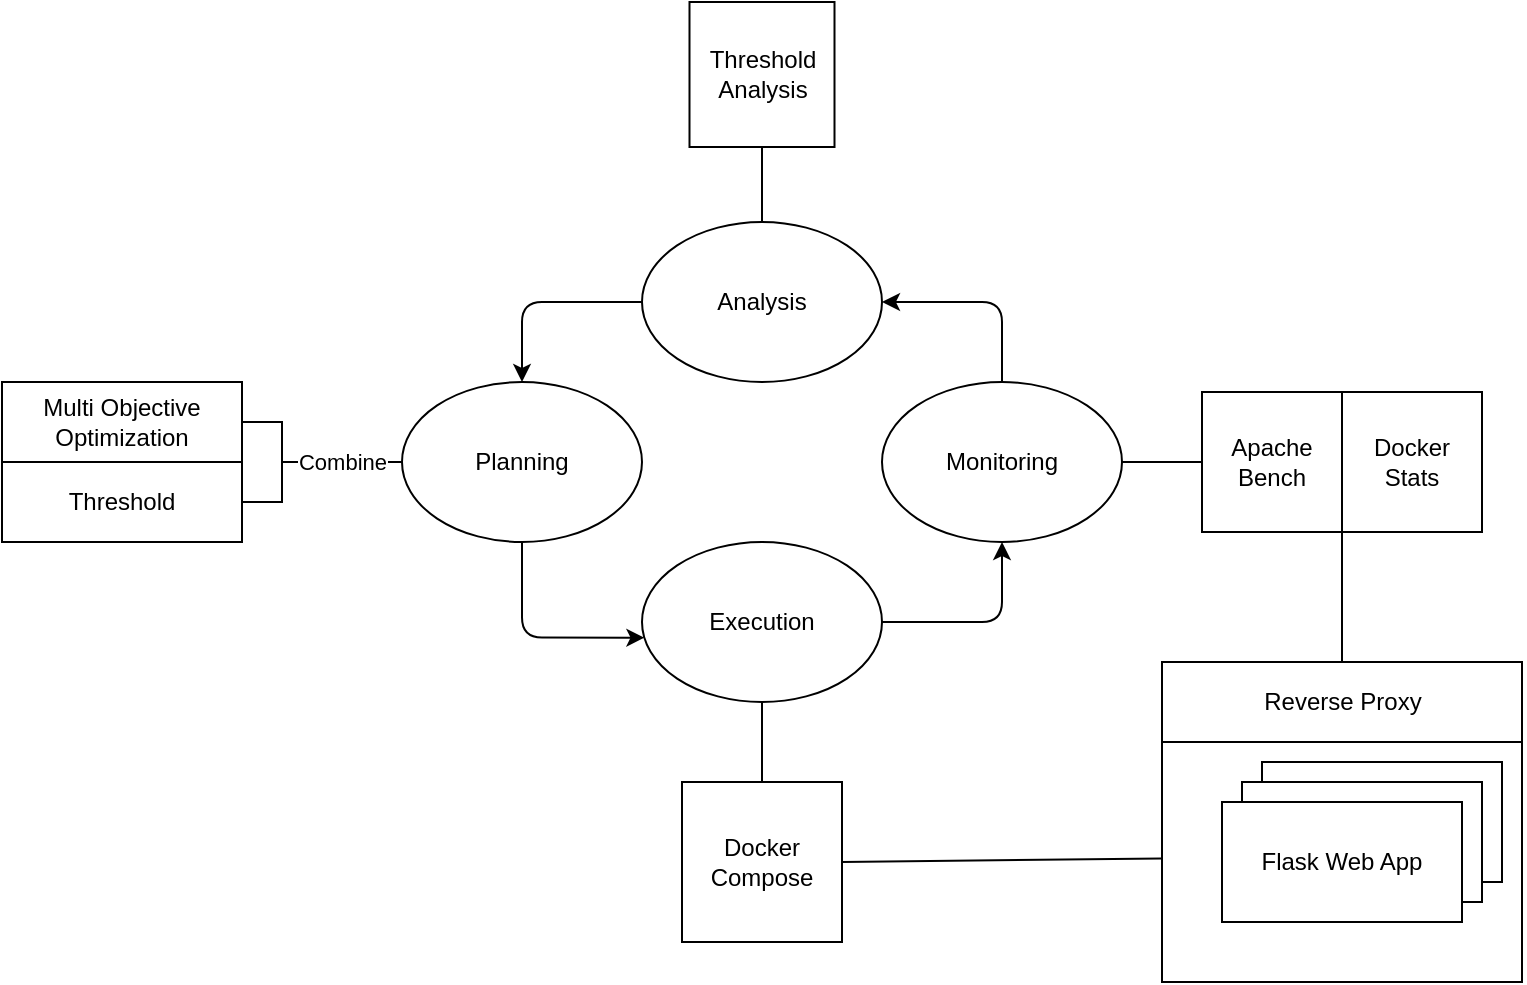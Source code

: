 <mxfile version="14.6.6" type="device"><diagram id="qRO7zLWmNPealDMAQKMt" name="Page-1"><mxGraphModel dx="1038" dy="580" grid="1" gridSize="10" guides="1" tooltips="1" connect="1" arrows="1" fold="1" page="1" pageScale="1" pageWidth="850" pageHeight="1100" math="0" shadow="0"><root><mxCell id="0"/><mxCell id="1" parent="0"/><mxCell id="8fpzbUysbsDcfZwr9Kfv-1" value="Monitoring" style="ellipse;whiteSpace=wrap;html=1;" vertex="1" parent="1"><mxGeometry x="460" y="220" width="120" height="80" as="geometry"/></mxCell><mxCell id="8fpzbUysbsDcfZwr9Kfv-2" value="Analysis" style="ellipse;whiteSpace=wrap;html=1;" vertex="1" parent="1"><mxGeometry x="340" y="140" width="120" height="80" as="geometry"/></mxCell><mxCell id="8fpzbUysbsDcfZwr9Kfv-3" value="Planning" style="ellipse;whiteSpace=wrap;html=1;" vertex="1" parent="1"><mxGeometry x="220" y="220" width="120" height="80" as="geometry"/></mxCell><mxCell id="8fpzbUysbsDcfZwr9Kfv-4" value="Execution" style="ellipse;whiteSpace=wrap;html=1;" vertex="1" parent="1"><mxGeometry x="340" y="300" width="120" height="80" as="geometry"/></mxCell><mxCell id="8fpzbUysbsDcfZwr9Kfv-6" value="" style="edgeStyle=segmentEdgeStyle;endArrow=classic;html=1;exitX=1;exitY=0.5;exitDx=0;exitDy=0;entryX=0.5;entryY=1;entryDx=0;entryDy=0;" edge="1" parent="1" source="8fpzbUysbsDcfZwr9Kfv-4" target="8fpzbUysbsDcfZwr9Kfv-1"><mxGeometry width="50" height="50" relative="1" as="geometry"><mxPoint x="400" y="320" as="sourcePoint"/><mxPoint x="450" y="270" as="targetPoint"/></mxGeometry></mxCell><mxCell id="8fpzbUysbsDcfZwr9Kfv-7" value="" style="edgeStyle=segmentEdgeStyle;endArrow=classic;html=1;exitX=0.5;exitY=0;exitDx=0;exitDy=0;entryX=1;entryY=0.5;entryDx=0;entryDy=0;" edge="1" parent="1" source="8fpzbUysbsDcfZwr9Kfv-1" target="8fpzbUysbsDcfZwr9Kfv-2"><mxGeometry width="50" height="50" relative="1" as="geometry"><mxPoint x="500" y="180" as="sourcePoint"/><mxPoint x="560" y="140" as="targetPoint"/><Array as="points"><mxPoint x="520" y="180"/></Array></mxGeometry></mxCell><mxCell id="8fpzbUysbsDcfZwr9Kfv-8" value="" style="edgeStyle=segmentEdgeStyle;endArrow=classic;html=1;exitX=0;exitY=0.5;exitDx=0;exitDy=0;entryX=0.5;entryY=0;entryDx=0;entryDy=0;" edge="1" parent="1" source="8fpzbUysbsDcfZwr9Kfv-2" target="8fpzbUysbsDcfZwr9Kfv-3"><mxGeometry width="50" height="50" relative="1" as="geometry"><mxPoint x="240" y="170" as="sourcePoint"/><mxPoint x="300" y="130" as="targetPoint"/></mxGeometry></mxCell><mxCell id="8fpzbUysbsDcfZwr9Kfv-9" value="" style="edgeStyle=segmentEdgeStyle;endArrow=classic;html=1;exitX=0.5;exitY=1;exitDx=0;exitDy=0;entryX=0.01;entryY=0.598;entryDx=0;entryDy=0;entryPerimeter=0;" edge="1" parent="1" source="8fpzbUysbsDcfZwr9Kfv-3" target="8fpzbUysbsDcfZwr9Kfv-4"><mxGeometry width="50" height="50" relative="1" as="geometry"><mxPoint x="240" y="360" as="sourcePoint"/><mxPoint x="300" y="320" as="targetPoint"/><Array as="points"><mxPoint x="280" y="348"/></Array></mxGeometry></mxCell><mxCell id="8fpzbUysbsDcfZwr9Kfv-10" value="Apache&lt;br&gt;Bench" style="whiteSpace=wrap;html=1;aspect=fixed;" vertex="1" parent="1"><mxGeometry x="620" y="225" width="70" height="70" as="geometry"/></mxCell><mxCell id="8fpzbUysbsDcfZwr9Kfv-11" value="Docker&lt;br&gt;Stats" style="whiteSpace=wrap;html=1;aspect=fixed;" vertex="1" parent="1"><mxGeometry x="690" y="225" width="70" height="70" as="geometry"/></mxCell><mxCell id="8fpzbUysbsDcfZwr9Kfv-12" value="Docker&lt;br&gt;Compose" style="whiteSpace=wrap;html=1;aspect=fixed;" vertex="1" parent="1"><mxGeometry x="360" y="420" width="80" height="80" as="geometry"/></mxCell><mxCell id="8fpzbUysbsDcfZwr9Kfv-14" value="Multi Objective&lt;br&gt;Optimization" style="rounded=0;whiteSpace=wrap;html=1;" vertex="1" parent="1"><mxGeometry x="20" y="220" width="120" height="40" as="geometry"/></mxCell><mxCell id="8fpzbUysbsDcfZwr9Kfv-15" value="Threshold" style="rounded=0;whiteSpace=wrap;html=1;" vertex="1" parent="1"><mxGeometry x="20" y="260" width="120" height="40" as="geometry"/></mxCell><mxCell id="8fpzbUysbsDcfZwr9Kfv-19" value="" style="shape=partialRectangle;whiteSpace=wrap;html=1;bottom=1;right=1;left=1;top=0;fillColor=none;routingCenterX=-0.5;direction=north;" vertex="1" parent="1"><mxGeometry x="140" y="240" width="20" height="40" as="geometry"/></mxCell><mxCell id="8fpzbUysbsDcfZwr9Kfv-22" value="Combine" style="endArrow=none;html=1;entryX=0.5;entryY=1;entryDx=0;entryDy=0;exitX=0;exitY=0.5;exitDx=0;exitDy=0;" edge="1" parent="1" source="8fpzbUysbsDcfZwr9Kfv-3" target="8fpzbUysbsDcfZwr9Kfv-19"><mxGeometry width="50" height="50" relative="1" as="geometry"><mxPoint x="400" y="300" as="sourcePoint"/><mxPoint x="450" y="250" as="targetPoint"/></mxGeometry></mxCell><mxCell id="8fpzbUysbsDcfZwr9Kfv-23" value="Threshold&lt;br&gt;Analysis" style="whiteSpace=wrap;html=1;aspect=fixed;" vertex="1" parent="1"><mxGeometry x="363.75" y="30" width="72.5" height="72.5" as="geometry"/></mxCell><mxCell id="8fpzbUysbsDcfZwr9Kfv-24" value="" style="endArrow=none;html=1;entryX=0.5;entryY=1;entryDx=0;entryDy=0;" edge="1" parent="1" target="8fpzbUysbsDcfZwr9Kfv-23"><mxGeometry width="50" height="50" relative="1" as="geometry"><mxPoint x="400" y="140" as="sourcePoint"/><mxPoint x="450" y="240" as="targetPoint"/></mxGeometry></mxCell><mxCell id="8fpzbUysbsDcfZwr9Kfv-25" value="" style="endArrow=none;html=1;entryX=1;entryY=0.5;entryDx=0;entryDy=0;exitX=0;exitY=0.5;exitDx=0;exitDy=0;" edge="1" parent="1" source="8fpzbUysbsDcfZwr9Kfv-10" target="8fpzbUysbsDcfZwr9Kfv-1"><mxGeometry width="50" height="50" relative="1" as="geometry"><mxPoint x="400" y="290" as="sourcePoint"/><mxPoint x="450" y="240" as="targetPoint"/></mxGeometry></mxCell><mxCell id="8fpzbUysbsDcfZwr9Kfv-27" value="" style="endArrow=none;html=1;entryX=0.5;entryY=1;entryDx=0;entryDy=0;exitX=0.5;exitY=0;exitDx=0;exitDy=0;" edge="1" parent="1" source="8fpzbUysbsDcfZwr9Kfv-12" target="8fpzbUysbsDcfZwr9Kfv-4"><mxGeometry width="50" height="50" relative="1" as="geometry"><mxPoint x="400" y="400" as="sourcePoint"/><mxPoint x="450" y="350" as="targetPoint"/></mxGeometry></mxCell><mxCell id="8fpzbUysbsDcfZwr9Kfv-29" value="" style="rounded=0;whiteSpace=wrap;html=1;" vertex="1" parent="1"><mxGeometry x="600" y="360" width="180" height="160" as="geometry"/></mxCell><mxCell id="8fpzbUysbsDcfZwr9Kfv-30" value="Flask Web App" style="rounded=0;whiteSpace=wrap;html=1;" vertex="1" parent="1"><mxGeometry x="650" y="410" width="120" height="60" as="geometry"/></mxCell><mxCell id="8fpzbUysbsDcfZwr9Kfv-31" value="Flask Web App" style="rounded=0;whiteSpace=wrap;html=1;" vertex="1" parent="1"><mxGeometry x="640" y="420" width="120" height="60" as="geometry"/></mxCell><mxCell id="8fpzbUysbsDcfZwr9Kfv-32" value="Flask Web App" style="rounded=0;whiteSpace=wrap;html=1;" vertex="1" parent="1"><mxGeometry x="630" y="430" width="120" height="60" as="geometry"/></mxCell><mxCell id="8fpzbUysbsDcfZwr9Kfv-33" value="" style="endArrow=none;html=1;exitX=1;exitY=0.5;exitDx=0;exitDy=0;entryX=-0.002;entryY=0.614;entryDx=0;entryDy=0;entryPerimeter=0;" edge="1" parent="1" source="8fpzbUysbsDcfZwr9Kfv-12" target="8fpzbUysbsDcfZwr9Kfv-29"><mxGeometry width="50" height="50" relative="1" as="geometry"><mxPoint x="400" y="400" as="sourcePoint"/><mxPoint x="450" y="350" as="targetPoint"/></mxGeometry></mxCell><mxCell id="8fpzbUysbsDcfZwr9Kfv-34" value="" style="endArrow=none;html=1;entryX=0;entryY=0.25;entryDx=0;entryDy=0;exitX=1;exitY=0.25;exitDx=0;exitDy=0;" edge="1" parent="1" source="8fpzbUysbsDcfZwr9Kfv-29" target="8fpzbUysbsDcfZwr9Kfv-29"><mxGeometry width="50" height="50" relative="1" as="geometry"><mxPoint x="430" y="420" as="sourcePoint"/><mxPoint x="480" y="370" as="targetPoint"/></mxGeometry></mxCell><mxCell id="8fpzbUysbsDcfZwr9Kfv-35" value="Reverse Proxy" style="text;html=1;strokeColor=none;fillColor=none;align=center;verticalAlign=middle;whiteSpace=wrap;rounded=0;" vertex="1" parent="1"><mxGeometry x="642.5" y="370" width="95" height="20" as="geometry"/></mxCell><mxCell id="8fpzbUysbsDcfZwr9Kfv-36" value="" style="endArrow=none;html=1;entryX=1;entryY=1;entryDx=0;entryDy=0;exitX=0.5;exitY=0;exitDx=0;exitDy=0;" edge="1" parent="1" source="8fpzbUysbsDcfZwr9Kfv-29" target="8fpzbUysbsDcfZwr9Kfv-10"><mxGeometry width="50" height="50" relative="1" as="geometry"><mxPoint x="400" y="390" as="sourcePoint"/><mxPoint x="450" y="340" as="targetPoint"/></mxGeometry></mxCell></root></mxGraphModel></diagram></mxfile>
